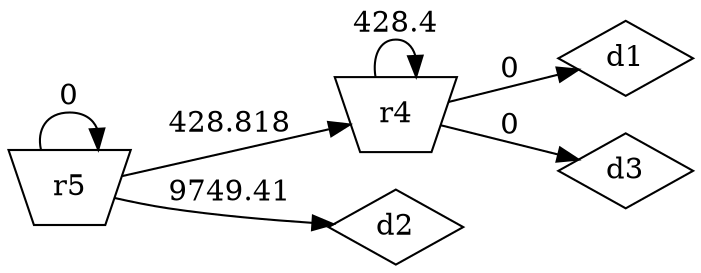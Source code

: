 digraph G {rankdir="LR";
	r4->d1 [label="0"] r4 [shape="invtrapezium"] d1 [shape="diamond"]
	r5->d2 [label="9749.41"] r5 [shape="invtrapezium"] d2 [shape="diamond"]
	r4->d3 [label="0"] r4 [shape="invtrapezium"] d3 [shape="diamond"]
	r4->r4 [label="428.4"]
	r5->r5 [label="0"]
	r5->r4 [label="428.818"] r5 [shape="invtrapezium"]
}
